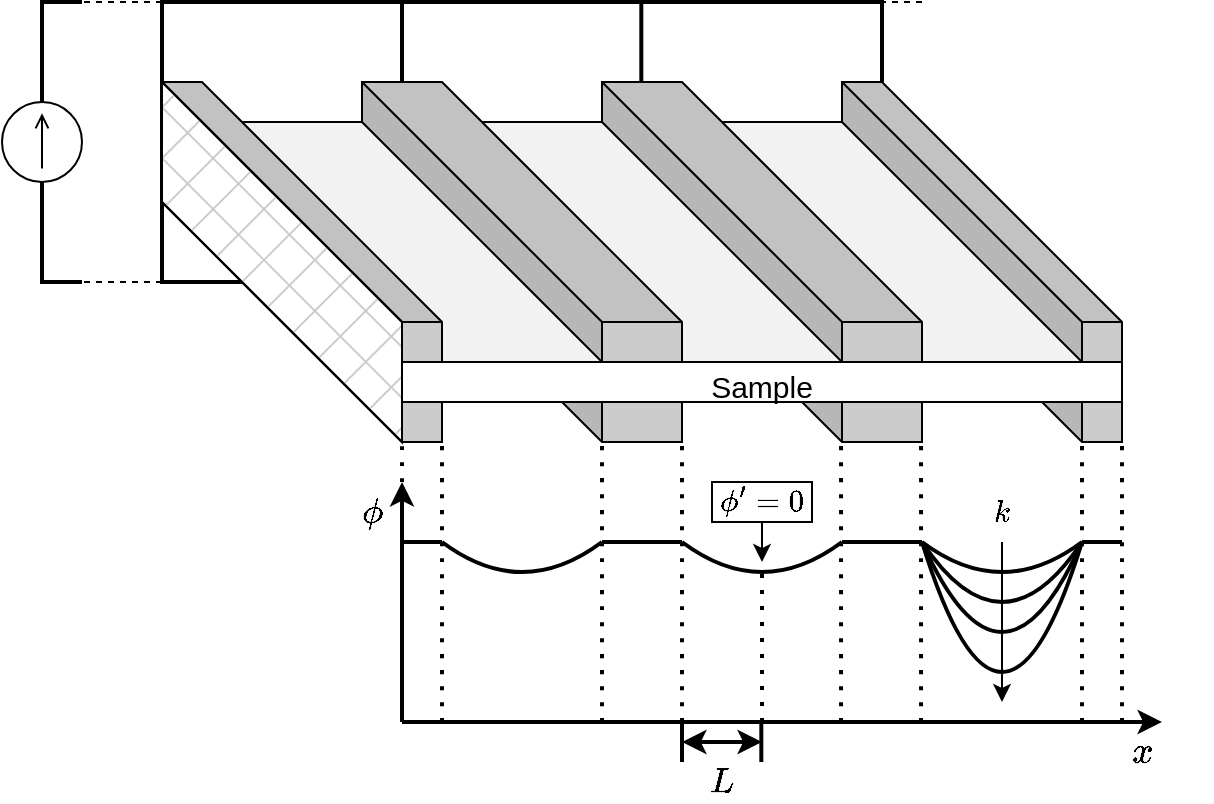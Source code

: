 <mxfile version="20.1.3" type="device"><diagram id="nZLBZxRRREsOW3OLlOtu" name="Page-1"><mxGraphModel dx="931" dy="547" grid="1" gridSize="10" guides="1" tooltips="1" connect="1" arrows="1" fold="1" page="1" pageScale="1" pageWidth="1169" pageHeight="827" math="1" shadow="0"><root><mxCell id="0"/><mxCell id="1" parent="0"/><mxCell id="SpUeMIKqXq9OT8E_ArWA-53" value="" style="endArrow=none;html=1;targetPerimeterSpacing=0;strokeWidth=2;strokeColor=default;rounded=0;" edge="1" parent="1"><mxGeometry width="50" height="50" relative="1" as="geometry"><mxPoint x="160" y="260" as="sourcePoint"/><mxPoint x="580" y="380.0" as="targetPoint"/><Array as="points"><mxPoint x="160" y="380"/></Array></mxGeometry></mxCell><mxCell id="SpUeMIKqXq9OT8E_ArWA-24" value="" style="shape=cube;whiteSpace=wrap;html=1;boundedLbl=1;backgroundOutline=1;darkOpacity=0.05;darkOpacity2=0.1;size=120;fillStyle=auto;fillColor=#CCCCCC;" vertex="1" parent="1"><mxGeometry x="380" y="320" width="160" height="140" as="geometry"/></mxCell><mxCell id="SpUeMIKqXq9OT8E_ArWA-7" value="" style="shape=cube;whiteSpace=wrap;html=1;boundedLbl=1;backgroundOutline=1;darkOpacity=0.05;darkOpacity2=0.1;size=120;fillStyle=auto;fillColor=#CCCCCC;" vertex="1" parent="1"><mxGeometry x="160" y="320" width="140" height="140" as="geometry"/></mxCell><mxCell id="SpUeMIKqXq9OT8E_ArWA-8" value="" style="shape=cube;whiteSpace=wrap;html=1;boundedLbl=1;backgroundOutline=1;darkOpacity=0.05;darkOpacity2=0.1;size=120;fillStyle=auto;fillColor=#CCCCCC;" vertex="1" parent="1"><mxGeometry x="260" y="320" width="160" height="140" as="geometry"/></mxCell><mxCell id="SpUeMIKqXq9OT8E_ArWA-9" value="" style="shape=cube;whiteSpace=wrap;html=1;boundedLbl=1;backgroundOutline=1;darkOpacity=0.05;darkOpacity2=0.1;size=120;fillStyle=auto;fillColor=#CCCCCC;" vertex="1" parent="1"><mxGeometry x="500" y="320" width="140" height="140" as="geometry"/></mxCell><mxCell id="SpUeMIKqXq9OT8E_ArWA-1" value="" style="shape=cube;whiteSpace=wrap;html=1;boundedLbl=1;backgroundOutline=1;darkOpacity=0.05;darkOpacity2=0.1;size=120;" vertex="1" parent="1"><mxGeometry x="160" y="300" width="480" height="140" as="geometry"/></mxCell><mxCell id="SpUeMIKqXq9OT8E_ArWA-2" value="" style="shape=cube;whiteSpace=wrap;html=1;boundedLbl=1;backgroundOutline=1;darkOpacity=0.05;darkOpacity2=0.1;size=120;fillStyle=auto;fillColor=#CCCCCC;" vertex="1" parent="1"><mxGeometry x="160" y="280" width="140" height="140" as="geometry"/></mxCell><mxCell id="SpUeMIKqXq9OT8E_ArWA-4" value="" style="shape=cube;whiteSpace=wrap;html=1;boundedLbl=1;backgroundOutline=1;darkOpacity=0.05;darkOpacity2=0.1;size=120;fillStyle=auto;fillColor=#CCCCCC;" vertex="1" parent="1"><mxGeometry x="260" y="280" width="160" height="140" as="geometry"/></mxCell><mxCell id="SpUeMIKqXq9OT8E_ArWA-5" value="" style="shape=cube;whiteSpace=wrap;html=1;boundedLbl=1;backgroundOutline=1;darkOpacity=0.05;darkOpacity2=0.1;size=120;fillStyle=auto;fillColor=#CCCCCC;" vertex="1" parent="1"><mxGeometry x="380" y="280" width="160" height="140" as="geometry"/></mxCell><mxCell id="SpUeMIKqXq9OT8E_ArWA-23" value="" style="shape=cube;whiteSpace=wrap;html=1;boundedLbl=1;backgroundOutline=1;darkOpacity=0.05;darkOpacity2=0.1;size=120;fillStyle=auto;fillColor=#CCCCCC;" vertex="1" parent="1"><mxGeometry x="500" y="280" width="140" height="140" as="geometry"/></mxCell><mxCell id="SpUeMIKqXq9OT8E_ArWA-26" value="" style="endArrow=classic;html=1;strokeWidth=2;curved=1;" edge="1" parent="1"><mxGeometry width="50" height="50" relative="1" as="geometry"><mxPoint x="280" y="600" as="sourcePoint"/><mxPoint x="280" y="480" as="targetPoint"/></mxGeometry></mxCell><mxCell id="SpUeMIKqXq9OT8E_ArWA-27" value="" style="endArrow=classic;html=1;strokeWidth=2;curved=1;" edge="1" parent="1"><mxGeometry width="50" height="50" relative="1" as="geometry"><mxPoint x="280" y="600" as="sourcePoint"/><mxPoint x="660" y="600" as="targetPoint"/></mxGeometry></mxCell><mxCell id="SpUeMIKqXq9OT8E_ArWA-28" value="" style="endArrow=none;dashed=1;html=1;dashPattern=1 3;strokeWidth=2;curved=1;" edge="1" parent="1"><mxGeometry width="50" height="50" relative="1" as="geometry"><mxPoint x="280" y="480" as="sourcePoint"/><mxPoint x="280" y="460" as="targetPoint"/></mxGeometry></mxCell><mxCell id="SpUeMIKqXq9OT8E_ArWA-29" value="" style="endArrow=none;dashed=1;html=1;dashPattern=1 3;strokeWidth=2;curved=1;entryX=0;entryY=0;entryDx=120;entryDy=140;entryPerimeter=0;" edge="1" parent="1" target="SpUeMIKqXq9OT8E_ArWA-8"><mxGeometry width="50" height="50" relative="1" as="geometry"><mxPoint x="380" y="600" as="sourcePoint"/><mxPoint x="290" y="470" as="targetPoint"/></mxGeometry></mxCell><mxCell id="SpUeMIKqXq9OT8E_ArWA-30" value="" style="endArrow=none;dashed=1;html=1;dashPattern=1 3;strokeWidth=2;curved=1;entryX=0;entryY=0;entryDx=120;entryDy=140;entryPerimeter=0;" edge="1" parent="1"><mxGeometry width="50" height="50" relative="1" as="geometry"><mxPoint x="420" y="600" as="sourcePoint"/><mxPoint x="420" y="460.0" as="targetPoint"/></mxGeometry></mxCell><mxCell id="SpUeMIKqXq9OT8E_ArWA-31" value="" style="endArrow=none;dashed=1;html=1;dashPattern=1 3;strokeWidth=2;curved=1;entryX=0;entryY=0;entryDx=120;entryDy=140;entryPerimeter=0;" edge="1" parent="1"><mxGeometry width="50" height="50" relative="1" as="geometry"><mxPoint x="499.52" y="600" as="sourcePoint"/><mxPoint x="499.52" y="460.0" as="targetPoint"/></mxGeometry></mxCell><mxCell id="SpUeMIKqXq9OT8E_ArWA-32" value="" style="endArrow=none;dashed=1;html=1;dashPattern=1 3;strokeWidth=2;curved=1;entryX=0;entryY=0;entryDx=120;entryDy=140;entryPerimeter=0;" edge="1" parent="1"><mxGeometry width="50" height="50" relative="1" as="geometry"><mxPoint x="539.52" y="600" as="sourcePoint"/><mxPoint x="539.52" y="460.0" as="targetPoint"/></mxGeometry></mxCell><mxCell id="SpUeMIKqXq9OT8E_ArWA-33" value="" style="endArrow=none;dashed=1;html=1;dashPattern=1 3;strokeWidth=2;curved=1;entryX=0;entryY=0;entryDx=120;entryDy=140;entryPerimeter=0;" edge="1" parent="1"><mxGeometry width="50" height="50" relative="1" as="geometry"><mxPoint x="640" y="600" as="sourcePoint"/><mxPoint x="640" y="460.0" as="targetPoint"/></mxGeometry></mxCell><mxCell id="SpUeMIKqXq9OT8E_ArWA-34" value="" style="endArrow=none;dashed=1;html=1;dashPattern=1 3;strokeWidth=2;curved=1;entryX=0;entryY=0;entryDx=120;entryDy=140;entryPerimeter=0;" edge="1" parent="1"><mxGeometry width="50" height="50" relative="1" as="geometry"><mxPoint x="300" y="600" as="sourcePoint"/><mxPoint x="300" y="460.0" as="targetPoint"/></mxGeometry></mxCell><mxCell id="SpUeMIKqXq9OT8E_ArWA-36" value="" style="endArrow=none;html=1;strokeWidth=2;curved=1;" edge="1" parent="1"><mxGeometry width="50" height="50" relative="1" as="geometry"><mxPoint x="300" y="510" as="sourcePoint"/><mxPoint x="380" y="510" as="targetPoint"/><Array as="points"><mxPoint x="340" y="540"/></Array></mxGeometry></mxCell><mxCell id="SpUeMIKqXq9OT8E_ArWA-37" value="" style="endArrow=none;html=1;strokeWidth=2;curved=1;" edge="1" parent="1"><mxGeometry width="50" height="50" relative="1" as="geometry"><mxPoint x="420" y="510" as="sourcePoint"/><mxPoint x="500" y="510" as="targetPoint"/><Array as="points"><mxPoint x="460" y="540"/></Array></mxGeometry></mxCell><mxCell id="SpUeMIKqXq9OT8E_ArWA-38" value="" style="endArrow=none;html=1;strokeWidth=2;curved=1;" edge="1" parent="1"><mxGeometry width="50" height="50" relative="1" as="geometry"><mxPoint x="540" y="510" as="sourcePoint"/><mxPoint x="620" y="510" as="targetPoint"/><Array as="points"><mxPoint x="580" y="540"/></Array></mxGeometry></mxCell><mxCell id="SpUeMIKqXq9OT8E_ArWA-39" value="" style="endArrow=none;dashed=1;html=1;dashPattern=1 3;strokeWidth=2;curved=1;entryX=0;entryY=0;entryDx=120;entryDy=140;entryPerimeter=0;" edge="1" parent="1"><mxGeometry width="50" height="50" relative="1" as="geometry"><mxPoint x="620" y="600" as="sourcePoint"/><mxPoint x="620" y="460.0" as="targetPoint"/></mxGeometry></mxCell><mxCell id="SpUeMIKqXq9OT8E_ArWA-40" value="" style="endArrow=none;html=1;strokeWidth=2;curved=1;targetPerimeterSpacing=0;" edge="1" parent="1"><mxGeometry width="50" height="50" relative="1" as="geometry"><mxPoint x="280" y="510" as="sourcePoint"/><mxPoint x="300" y="510" as="targetPoint"/></mxGeometry></mxCell><mxCell id="SpUeMIKqXq9OT8E_ArWA-42" value="" style="endArrow=none;html=1;strokeWidth=2;curved=1;targetPerimeterSpacing=0;" edge="1" parent="1"><mxGeometry width="50" height="50" relative="1" as="geometry"><mxPoint x="420" y="510" as="sourcePoint"/><mxPoint x="380" y="510" as="targetPoint"/></mxGeometry></mxCell><mxCell id="SpUeMIKqXq9OT8E_ArWA-43" value="" style="endArrow=none;html=1;strokeWidth=2;curved=1;targetPerimeterSpacing=0;" edge="1" parent="1"><mxGeometry width="50" height="50" relative="1" as="geometry"><mxPoint x="540" y="510" as="sourcePoint"/><mxPoint x="500" y="510" as="targetPoint"/></mxGeometry></mxCell><mxCell id="SpUeMIKqXq9OT8E_ArWA-44" value="" style="endArrow=none;html=1;strokeWidth=2;curved=1;targetPerimeterSpacing=0;" edge="1" parent="1"><mxGeometry width="50" height="50" relative="1" as="geometry"><mxPoint x="620" y="510" as="sourcePoint"/><mxPoint x="640" y="510" as="targetPoint"/></mxGeometry></mxCell><mxCell id="SpUeMIKqXq9OT8E_ArWA-45" value="" style="endArrow=none;html=1;targetPerimeterSpacing=0;strokeWidth=2;rounded=0;entryX=0;entryY=0;entryDx=20;entryDy=0;entryPerimeter=0;" edge="1" parent="1" target="SpUeMIKqXq9OT8E_ArWA-23"><mxGeometry width="50" height="50" relative="1" as="geometry"><mxPoint x="160" y="260" as="sourcePoint"/><mxPoint x="500" y="260" as="targetPoint"/><Array as="points"><mxPoint x="160" y="240"/><mxPoint x="520" y="240"/></Array></mxGeometry></mxCell><mxCell id="SpUeMIKqXq9OT8E_ArWA-47" value="" style="endArrow=none;html=1;targetPerimeterSpacing=0;strokeWidth=2;curved=1;exitX=0;exitY=0;exitDx=0;exitDy=0;exitPerimeter=0;" edge="1" parent="1"><mxGeometry width="50" height="50" relative="1" as="geometry"><mxPoint x="280" y="280.0" as="sourcePoint"/><mxPoint x="280" y="240.0" as="targetPoint"/></mxGeometry></mxCell><mxCell id="SpUeMIKqXq9OT8E_ArWA-48" value="" style="endArrow=none;html=1;targetPerimeterSpacing=0;strokeWidth=2;curved=1;exitX=0;exitY=0;exitDx=0;exitDy=0;exitPerimeter=0;" edge="1" parent="1"><mxGeometry width="50" height="50" relative="1" as="geometry"><mxPoint x="399.66" y="280.0" as="sourcePoint"/><mxPoint x="399.66" y="240.0" as="targetPoint"/></mxGeometry></mxCell><mxCell id="SpUeMIKqXq9OT8E_ArWA-51" value="" style="shape=parallelogram;perimeter=parallelogramPerimeter;whiteSpace=wrap;html=1;fixedSize=1;fillStyle=solid;rotation=90;size=120;" vertex="1" parent="1"><mxGeometry x="130" y="310" width="180" height="120" as="geometry"/></mxCell><mxCell id="SpUeMIKqXq9OT8E_ArWA-52" value="" style="shape=parallelogram;perimeter=parallelogramPerimeter;whiteSpace=wrap;html=1;fixedSize=1;fillStyle=cross-hatch;rotation=90;size=120;fillColor=#CCCCCC;" vertex="1" parent="1"><mxGeometry x="130" y="310" width="180" height="120" as="geometry"/></mxCell><mxCell id="SpUeMIKqXq9OT8E_ArWA-56" value="" style="pointerEvents=1;verticalLabelPosition=bottom;shadow=0;dashed=0;align=center;html=1;verticalAlign=top;shape=mxgraph.electrical.signal_sources.source;aspect=fixed;points=[[0.5,0,0],[1,0.5,0],[0.5,1,0],[0,0.5,0]];elSignalType=dc1;fillStyle=auto;fillColor=#FFFFFF;rotation=-90;" vertex="1" parent="1"><mxGeometry x="80" y="290" width="40" height="40" as="geometry"/></mxCell><mxCell id="SpUeMIKqXq9OT8E_ArWA-57" value="" style="endArrow=none;html=1;targetPerimeterSpacing=0;strokeWidth=2;entryX=1;entryY=0.5;entryDx=0;entryDy=0;entryPerimeter=0;rounded=0;" edge="1" parent="1" target="SpUeMIKqXq9OT8E_ArWA-56"><mxGeometry width="50" height="50" relative="1" as="geometry"><mxPoint x="120" y="240" as="sourcePoint"/><mxPoint x="190" y="250.0" as="targetPoint"/><Array as="points"><mxPoint x="100" y="240"/></Array></mxGeometry></mxCell><mxCell id="SpUeMIKqXq9OT8E_ArWA-58" value="" style="endArrow=none;html=1;targetPerimeterSpacing=0;strokeWidth=2;entryX=0;entryY=0.5;entryDx=0;entryDy=0;entryPerimeter=0;rounded=0;" edge="1" parent="1" target="SpUeMIKqXq9OT8E_ArWA-56"><mxGeometry width="50" height="50" relative="1" as="geometry"><mxPoint x="120" y="380" as="sourcePoint"/><mxPoint x="110.0" y="300.0" as="targetPoint"/><Array as="points"><mxPoint x="100" y="380"/></Array></mxGeometry></mxCell><mxCell id="SpUeMIKqXq9OT8E_ArWA-62" value="&lt;div style=&quot;font-size: 15px;&quot;&gt;$$\phi$$&lt;/div&gt;" style="text;html=1;align=center;verticalAlign=middle;resizable=0;points=[];autosize=1;strokeColor=none;fillColor=none;fontSize=15;" vertex="1" parent="1"><mxGeometry x="225" y="480" width="80" height="30" as="geometry"/></mxCell><mxCell id="SpUeMIKqXq9OT8E_ArWA-63" value="$$x$$" style="text;html=1;align=center;verticalAlign=middle;resizable=0;points=[];autosize=1;strokeColor=none;fillColor=none;fontSize=16;" vertex="1" parent="1"><mxGeometry x="615" y="600" width="70" height="30" as="geometry"/></mxCell><mxCell id="SpUeMIKqXq9OT8E_ArWA-65" value="" style="endArrow=none;html=1;rounded=0;targetPerimeterSpacing=0;strokeWidth=2;" edge="1" parent="1"><mxGeometry width="50" height="50" relative="1" as="geometry"><mxPoint x="420" y="620" as="sourcePoint"/><mxPoint x="420" y="600" as="targetPoint"/></mxGeometry></mxCell><mxCell id="SpUeMIKqXq9OT8E_ArWA-66" value="" style="endArrow=none;html=1;rounded=0;targetPerimeterSpacing=0;strokeWidth=2;" edge="1" parent="1"><mxGeometry width="50" height="50" relative="1" as="geometry"><mxPoint x="459.66" y="620" as="sourcePoint"/><mxPoint x="459.66" y="600" as="targetPoint"/></mxGeometry></mxCell><mxCell id="SpUeMIKqXq9OT8E_ArWA-69" value="" style="endArrow=classic;startArrow=classic;html=1;rounded=0;fontSize=10;targetPerimeterSpacing=0;strokeWidth=2;" edge="1" parent="1"><mxGeometry width="50" height="50" relative="1" as="geometry"><mxPoint x="420" y="610" as="sourcePoint"/><mxPoint x="460" y="610" as="targetPoint"/></mxGeometry></mxCell><mxCell id="SpUeMIKqXq9OT8E_ArWA-70" value="&lt;div&gt;$$L$$&lt;/div&gt;" style="text;html=1;strokeColor=none;fillColor=none;align=center;verticalAlign=middle;whiteSpace=wrap;rounded=0;fillStyle=auto;fontSize=15;" vertex="1" parent="1"><mxGeometry x="420" y="620" width="40" height="20" as="geometry"/></mxCell><mxCell id="SpUeMIKqXq9OT8E_ArWA-71" value="" style="endArrow=none;dashed=1;html=1;dashPattern=1 3;strokeWidth=2;rounded=0;fontSize=15;targetPerimeterSpacing=0;" edge="1" parent="1"><mxGeometry width="50" height="50" relative="1" as="geometry"><mxPoint x="460" y="600" as="sourcePoint"/><mxPoint x="460" y="520" as="targetPoint"/></mxGeometry></mxCell><mxCell id="SpUeMIKqXq9OT8E_ArWA-72" value="$$\phi'=0$$" style="text;html=1;strokeColor=default;fillColor=none;align=center;verticalAlign=middle;whiteSpace=wrap;rounded=0;fillStyle=auto;fontSize=13;" vertex="1" parent="1"><mxGeometry x="435" y="480" width="50" height="20" as="geometry"/></mxCell><mxCell id="SpUeMIKqXq9OT8E_ArWA-73" value="" style="endArrow=classic;html=1;rounded=0;fontSize=13;targetPerimeterSpacing=0;strokeWidth=1;exitX=0.5;exitY=1;exitDx=0;exitDy=0;" edge="1" parent="1" source="SpUeMIKqXq9OT8E_ArWA-72"><mxGeometry width="50" height="50" relative="1" as="geometry"><mxPoint x="420" y="510" as="sourcePoint"/><mxPoint x="460" y="520" as="targetPoint"/></mxGeometry></mxCell><mxCell id="SpUeMIKqXq9OT8E_ArWA-74" value="" style="endArrow=none;dashed=1;html=1;rounded=0;fontSize=16;targetPerimeterSpacing=0;strokeWidth=1;" edge="1" parent="1"><mxGeometry width="50" height="50" relative="1" as="geometry"><mxPoint x="160" y="240" as="sourcePoint"/><mxPoint x="120" y="240" as="targetPoint"/></mxGeometry></mxCell><mxCell id="SpUeMIKqXq9OT8E_ArWA-77" value="" style="endArrow=none;dashed=1;html=1;rounded=0;fontSize=16;targetPerimeterSpacing=0;strokeWidth=1;" edge="1" parent="1"><mxGeometry width="50" height="50" relative="1" as="geometry"><mxPoint x="160" y="380" as="sourcePoint"/><mxPoint x="120" y="380" as="targetPoint"/></mxGeometry></mxCell><mxCell id="SpUeMIKqXq9OT8E_ArWA-78" value="" style="endArrow=none;dashed=1;html=1;rounded=0;fontSize=16;targetPerimeterSpacing=0;strokeWidth=1;" edge="1" parent="1"><mxGeometry width="50" height="50" relative="1" as="geometry"><mxPoint x="540" y="240" as="sourcePoint"/><mxPoint x="520" y="240" as="targetPoint"/></mxGeometry></mxCell><mxCell id="SpUeMIKqXq9OT8E_ArWA-79" value="Sample" style="text;html=1;strokeColor=none;fillColor=none;align=center;verticalAlign=middle;whiteSpace=wrap;rounded=0;fillStyle=auto;fontSize=15;" vertex="1" parent="1"><mxGeometry x="430" y="424" width="60" height="16" as="geometry"/></mxCell><mxCell id="SpUeMIKqXq9OT8E_ArWA-80" value="" style="endArrow=none;html=1;strokeWidth=2;curved=1;" edge="1" parent="1"><mxGeometry width="50" height="50" relative="1" as="geometry"><mxPoint x="540" y="510" as="sourcePoint"/><mxPoint x="620" y="510" as="targetPoint"/><Array as="points"><mxPoint x="580" y="570"/></Array></mxGeometry></mxCell><mxCell id="SpUeMIKqXq9OT8E_ArWA-81" value="" style="endArrow=none;html=1;strokeWidth=2;curved=1;" edge="1" parent="1"><mxGeometry width="50" height="50" relative="1" as="geometry"><mxPoint x="540" y="510" as="sourcePoint"/><mxPoint x="620" y="510" as="targetPoint"/><Array as="points"><mxPoint x="580" y="600"/></Array></mxGeometry></mxCell><mxCell id="SpUeMIKqXq9OT8E_ArWA-82" value="" style="endArrow=none;html=1;strokeWidth=2;curved=1;" edge="1" parent="1"><mxGeometry width="50" height="50" relative="1" as="geometry"><mxPoint x="540" y="510" as="sourcePoint"/><mxPoint x="620" y="510" as="targetPoint"/><Array as="points"><mxPoint x="580" y="640"/></Array></mxGeometry></mxCell><mxCell id="SpUeMIKqXq9OT8E_ArWA-86" value="$$k$$" style="text;html=1;strokeColor=none;fillColor=none;align=center;verticalAlign=middle;whiteSpace=wrap;rounded=0;fillStyle=auto;fontSize=13;" vertex="1" parent="1"><mxGeometry x="550" y="482.5" width="60" height="25" as="geometry"/></mxCell><mxCell id="SpUeMIKqXq9OT8E_ArWA-88" value="" style="endArrow=classic;html=1;rounded=0;fontSize=15;targetPerimeterSpacing=0;strokeColor=default;strokeWidth=1;" edge="1" parent="1"><mxGeometry width="50" height="50" relative="1" as="geometry"><mxPoint x="580" y="510" as="sourcePoint"/><mxPoint x="580" y="590" as="targetPoint"/></mxGeometry></mxCell></root></mxGraphModel></diagram></mxfile>